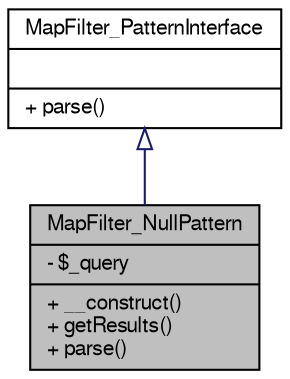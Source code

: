 digraph G
{
  bgcolor="transparent";
  edge [fontname="FreeSans",fontsize="10",labelfontname="FreeSans",labelfontsize="10"];
  node [fontname="FreeSans",fontsize="10",shape=record];
  Node1 [label="{MapFilter_NullPattern\n|- $_query\l|+ __construct()\l+ getResults()\l+ parse()\l}",height=0.2,width=0.4,color="black", fillcolor="grey75", style="filled" fontcolor="black"];
  Node2 -> Node1 [dir=back,color="midnightblue",fontsize="10",style="solid",arrowtail="empty",fontname="FreeSans"];
  Node2 [label="{MapFilter_PatternInterface\n||+ parse()\l}",height=0.2,width=0.4,color="black",URL="$interfaceMapFilter__PatternInterface.html",tooltip="MapFilter_Pattern Interface."];
}
